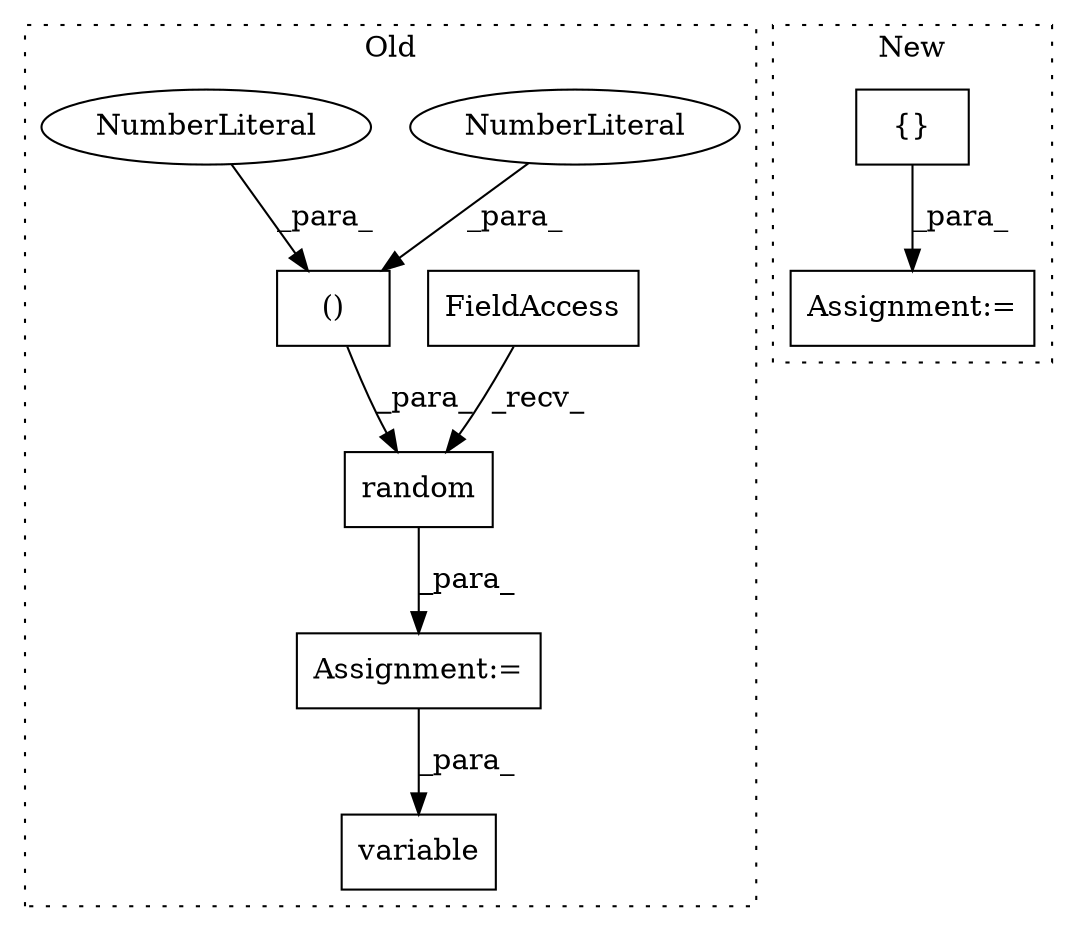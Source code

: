 digraph G {
subgraph cluster0 {
1 [label="random" a="32" s="41361,41392" l="12,2" shape="box"];
3 [label="FieldAccess" a="22" s="41348" l="12" shape="box"];
4 [label="Assignment:=" a="7" s="41347" l="1" shape="box"];
6 [label="()" a="106" s="41373" l="19" shape="box"];
7 [label="NumberLiteral" a="34" s="41389" l="3" shape="ellipse"];
8 [label="NumberLiteral" a="34" s="41373" l="3" shape="ellipse"];
9 [label="variable" a="32" s="41420,41432" l="9,1" shape="box"];
label = "Old";
style="dotted";
}
subgraph cluster1 {
2 [label="{}" a="4" s="36725,36823" l="1,1" shape="box"];
5 [label="Assignment:=" a="7" s="36697" l="1" shape="box"];
label = "New";
style="dotted";
}
1 -> 4 [label="_para_"];
2 -> 5 [label="_para_"];
3 -> 1 [label="_recv_"];
4 -> 9 [label="_para_"];
6 -> 1 [label="_para_"];
7 -> 6 [label="_para_"];
8 -> 6 [label="_para_"];
}